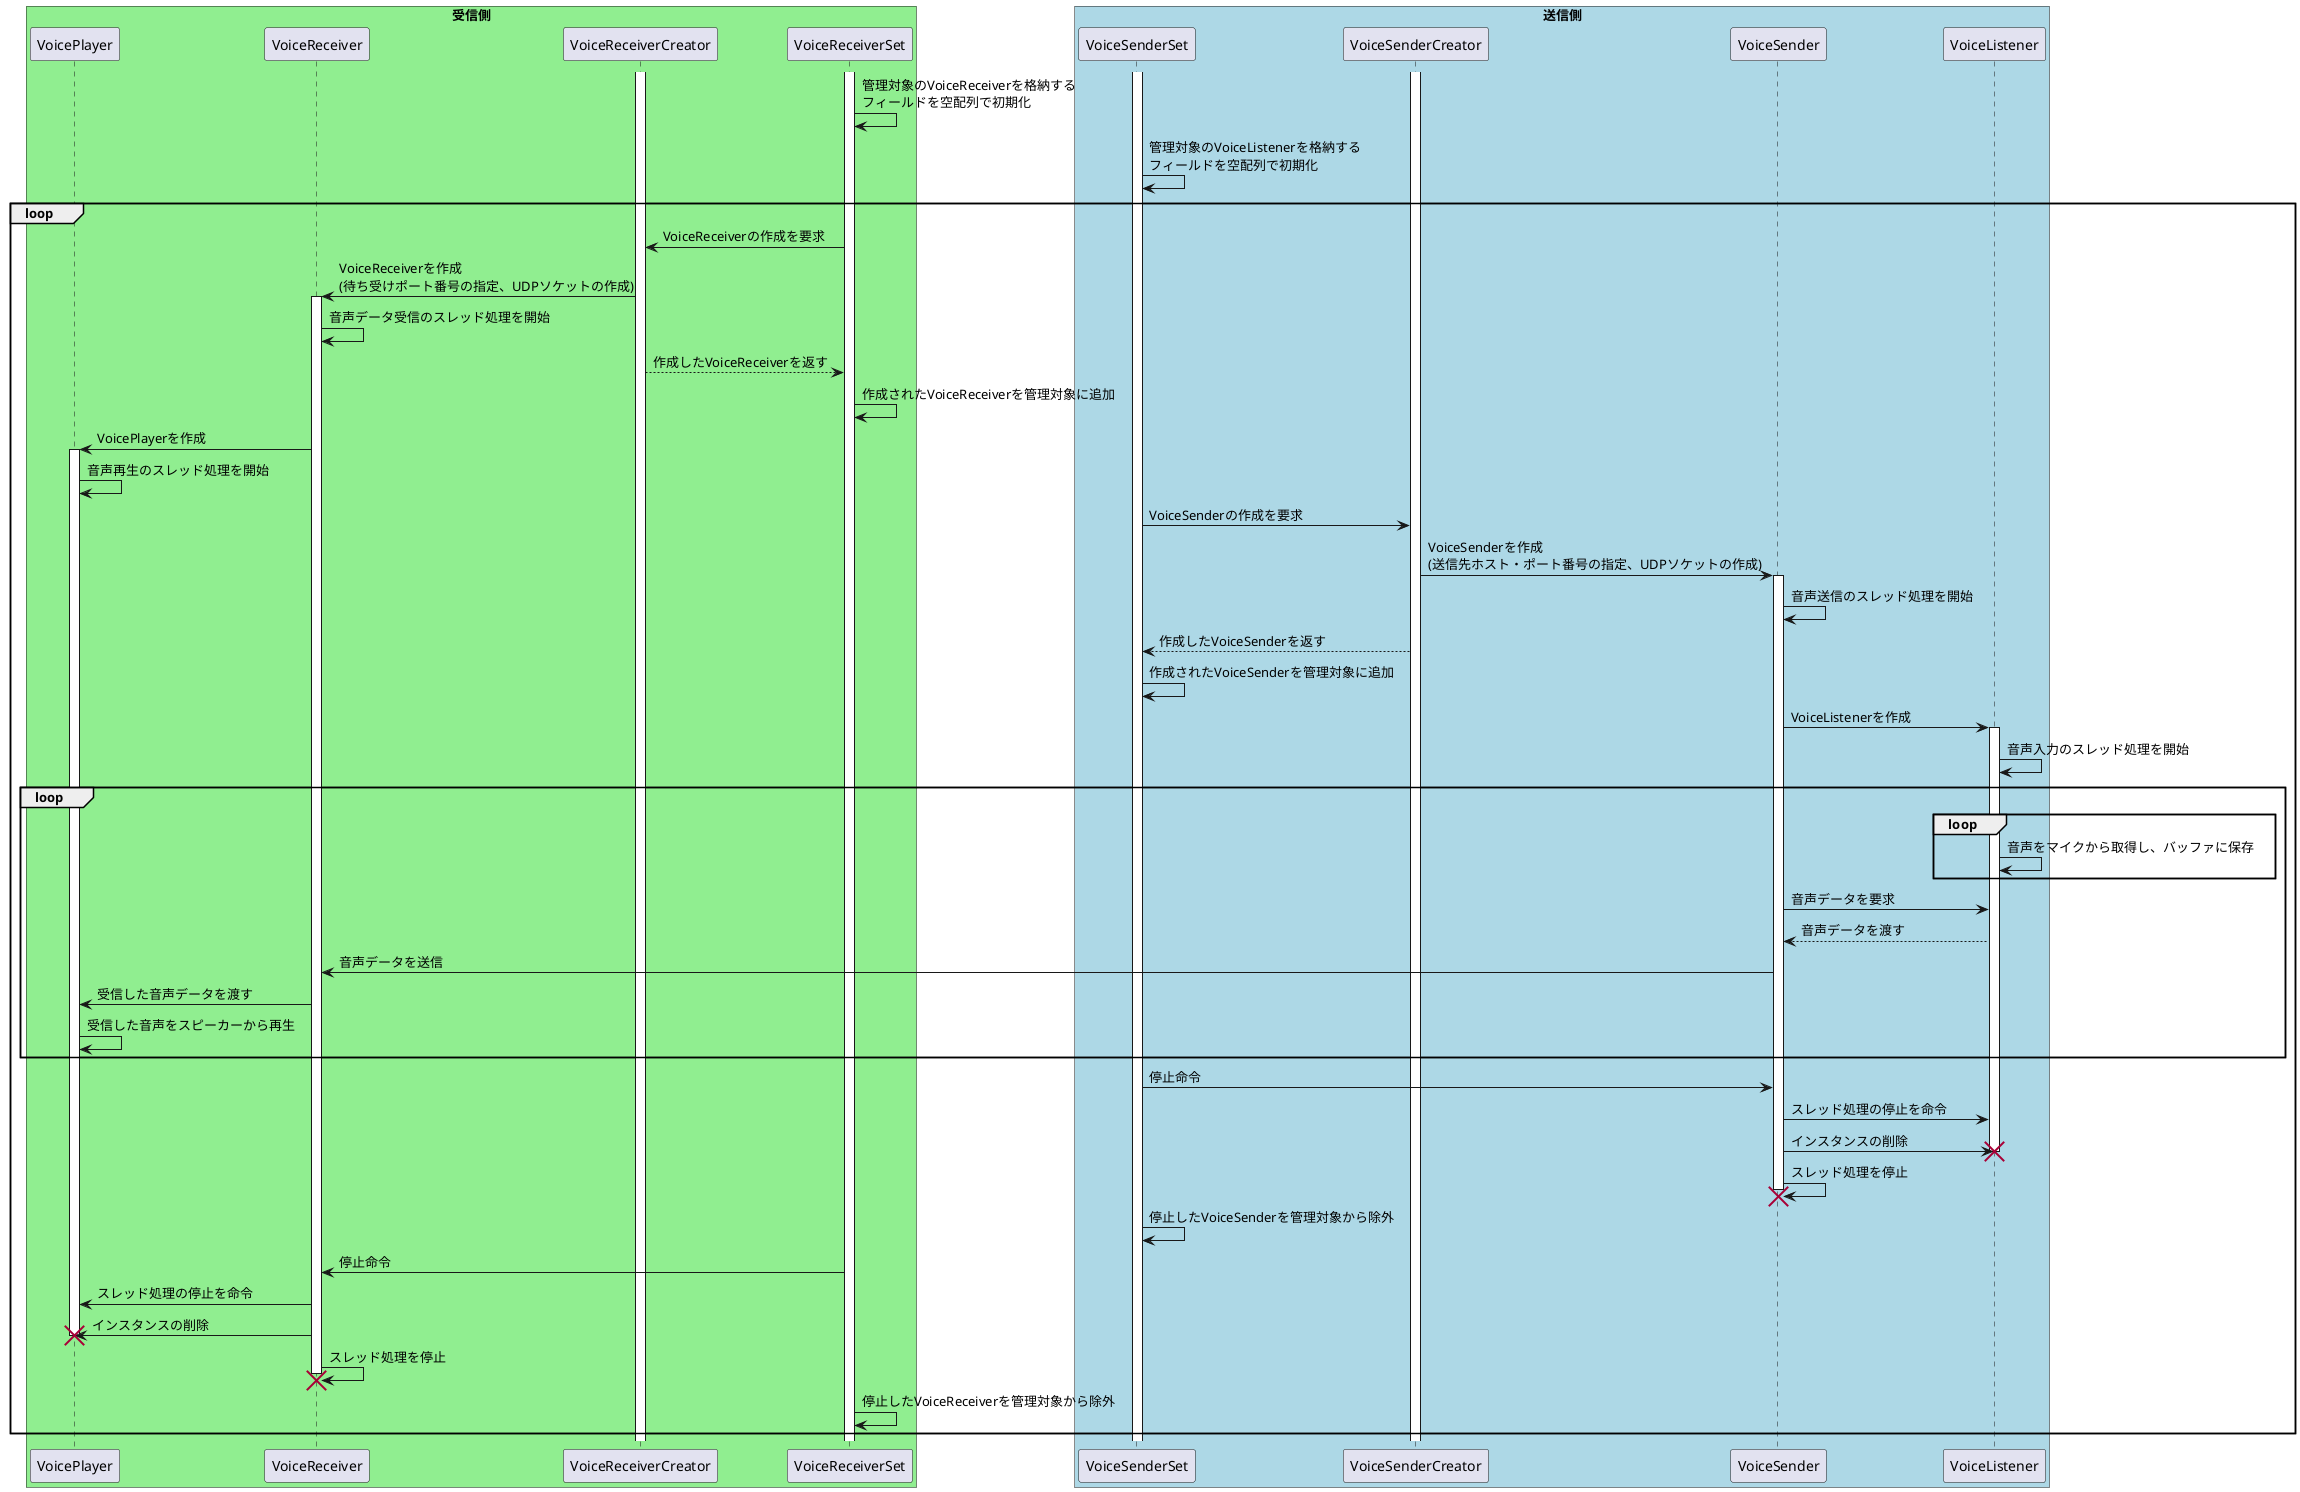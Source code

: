 @startuml

skinparam boxPadding 20

box "受信側" #LightGreen
participant VoicePlayer
participant VoiceReceiver
participant VoiceReceiverCreator
participant VoiceReceiverSet
end box

box "送信側" #LightBlue
participant VoiceSenderSet
participant VoiceSenderCreator
participant VoiceSender
participant VoiceListener
end box

' 初期化
activate VoiceReceiverSet
activate VoiceReceiverCreator
activate VoiceSenderSet
activate VoiceSenderCreator
VoiceReceiverSet -> VoiceReceiverSet: 管理対象のVoiceReceiverを格納する\nフィールドを空配列で初期化
VoiceSenderSet -> VoiceSenderSet: 管理対象のVoiceListenerを格納する\nフィールドを空配列で初期化

loop
    ' 受信準備
    VoiceReceiverSet -> VoiceReceiverCreator: VoiceReceiverの作成を要求
    VoiceReceiverCreator -> VoiceReceiver: VoiceReceiverを作成\n(待ち受けポート番号の指定、UDPソケットの作成)
    activate VoiceReceiver
    VoiceReceiver -> VoiceReceiver: 音声データ受信のスレッド処理を開始
    VoiceReceiverSet <-- VoiceReceiverCreator: 作成したVoiceReceiverを返す
    VoiceReceiverSet -> VoiceReceiverSet: 作成されたVoiceReceiverを管理対象に追加
    VoiceReceiver -> VoicePlayer: VoicePlayerを作成
    activate VoicePlayer
    VoicePlayer -> VoicePlayer: 音声再生のスレッド処理を開始

    ' 送信準備
    VoiceSenderSet -> VoiceSenderCreator: VoiceSenderの作成を要求
    VoiceSenderCreator -> VoiceSender: VoiceSenderを作成\n(送信先ホスト・ポート番号の指定、UDPソケットの作成)
    activate VoiceSender
    VoiceSender -> VoiceSender: 音声送信のスレッド処理を開始
    VoiceSenderSet <-- VoiceSenderCreator: 作成したVoiceSenderを返す
    VoiceSenderSet -> VoiceSenderSet: 作成されたVoiceSenderを管理対象に追加
    VoiceSender -> VoiceListener: VoiceListenerを作成
    activate VoiceListener
    VoiceListener -> VoiceListener: 音声入力のスレッド処理を開始

    ' 送受信処理
    loop
        loop
            VoiceListener -> VoiceListener: 音声をマイクから取得し、バッファに保存
        end
        VoiceSender -> VoiceListener: 音声データを要求
        VoiceSender <-- VoiceListener: 音声データを渡す
        VoiceSender -> VoiceReceiver: 音声データを送信

        VoiceReceiver -> VoicePlayer: 受信した音声データを渡す
        VoicePlayer -> VoicePlayer: 受信した音声をスピーカーから再生
    end

    ' 送信終了処理
    VoiceSenderSet -> VoiceSender: 停止命令
    VoiceSender -> VoiceListener: スレッド処理の停止を命令
    VoiceSender -> VoiceListener: インスタンスの削除
    destroy VoiceListener
    VoiceSender -> VoiceSender: スレッド処理を停止
    destroy VoiceSender
    VoiceSenderSet -> VoiceSenderSet: 停止したVoiceSenderを管理対象から除外

    ' 受信終了処理
    VoiceReceiverSet -> VoiceReceiver: 停止命令
    VoiceReceiver -> VoicePlayer: スレッド処理の停止を命令
    VoiceReceiver -> VoicePlayer: インスタンスの削除
    destroy VoicePlayer
    VoiceReceiver -> VoiceReceiver: スレッド処理を停止
    destroy VoiceReceiver
    VoiceReceiverSet -> VoiceReceiverSet: 停止したVoiceReceiverを管理対象から除外
end

@enduml